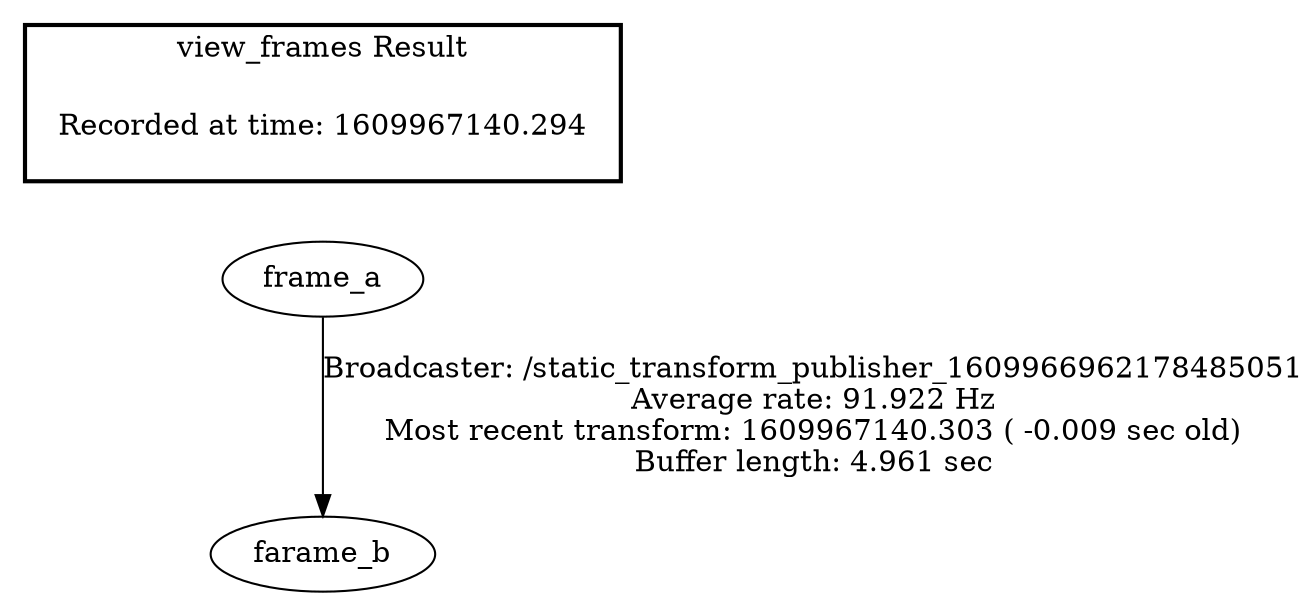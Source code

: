 digraph G {
"frame_a" -> "farame_b"[label="Broadcaster: /static_transform_publisher_1609966962178485051\nAverage rate: 91.922 Hz\nMost recent transform: 1609967140.303 ( -0.009 sec old)\nBuffer length: 4.961 sec\n"];
edge [style=invis];
 subgraph cluster_legend { style=bold; color=black; label ="view_frames Result";
"Recorded at time: 1609967140.294"[ shape=plaintext ] ;
 }->"frame_a";
}